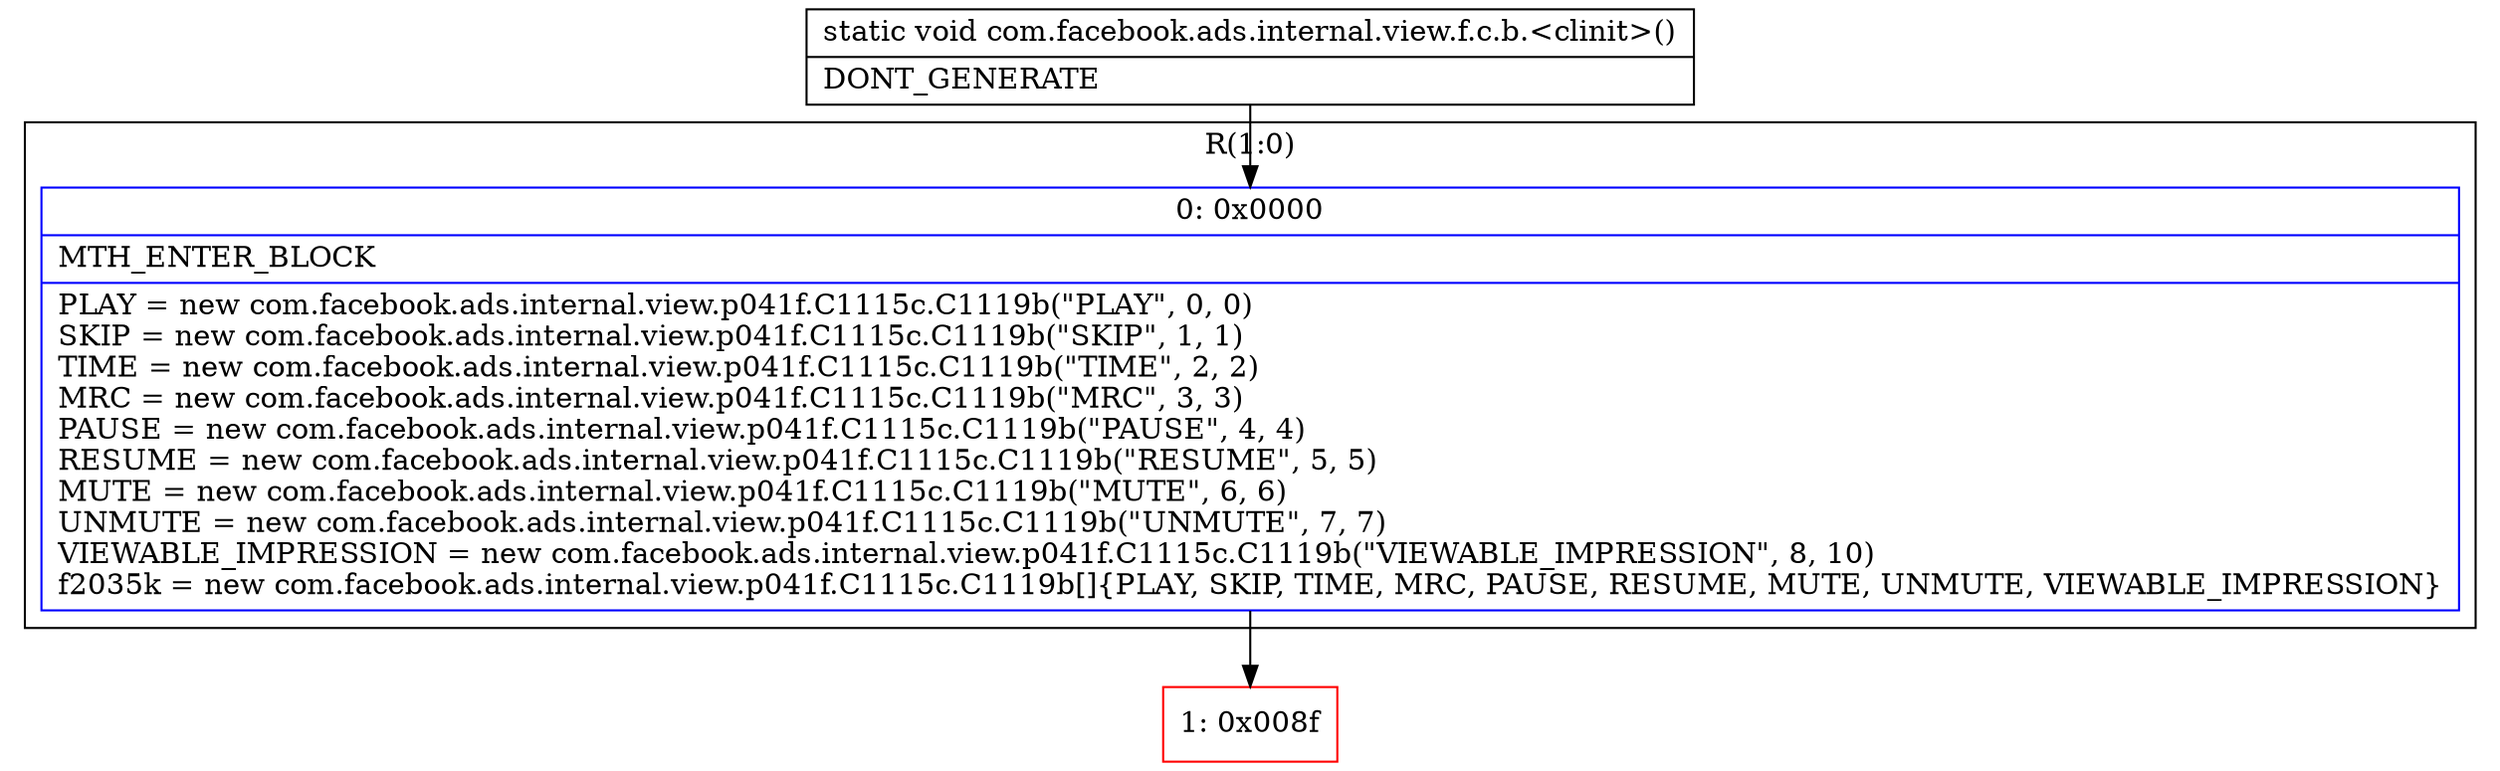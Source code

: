 digraph "CFG forcom.facebook.ads.internal.view.f.c.b.\<clinit\>()V" {
subgraph cluster_Region_516121716 {
label = "R(1:0)";
node [shape=record,color=blue];
Node_0 [shape=record,label="{0\:\ 0x0000|MTH_ENTER_BLOCK\l|PLAY = new com.facebook.ads.internal.view.p041f.C1115c.C1119b(\"PLAY\", 0, 0)\lSKIP = new com.facebook.ads.internal.view.p041f.C1115c.C1119b(\"SKIP\", 1, 1)\lTIME = new com.facebook.ads.internal.view.p041f.C1115c.C1119b(\"TIME\", 2, 2)\lMRC = new com.facebook.ads.internal.view.p041f.C1115c.C1119b(\"MRC\", 3, 3)\lPAUSE = new com.facebook.ads.internal.view.p041f.C1115c.C1119b(\"PAUSE\", 4, 4)\lRESUME = new com.facebook.ads.internal.view.p041f.C1115c.C1119b(\"RESUME\", 5, 5)\lMUTE = new com.facebook.ads.internal.view.p041f.C1115c.C1119b(\"MUTE\", 6, 6)\lUNMUTE = new com.facebook.ads.internal.view.p041f.C1115c.C1119b(\"UNMUTE\", 7, 7)\lVIEWABLE_IMPRESSION = new com.facebook.ads.internal.view.p041f.C1115c.C1119b(\"VIEWABLE_IMPRESSION\", 8, 10)\lf2035k = new com.facebook.ads.internal.view.p041f.C1115c.C1119b[]\{PLAY, SKIP, TIME, MRC, PAUSE, RESUME, MUTE, UNMUTE, VIEWABLE_IMPRESSION\}\l}"];
}
Node_1 [shape=record,color=red,label="{1\:\ 0x008f}"];
MethodNode[shape=record,label="{static void com.facebook.ads.internal.view.f.c.b.\<clinit\>()  | DONT_GENERATE\l}"];
MethodNode -> Node_0;
Node_0 -> Node_1;
}

